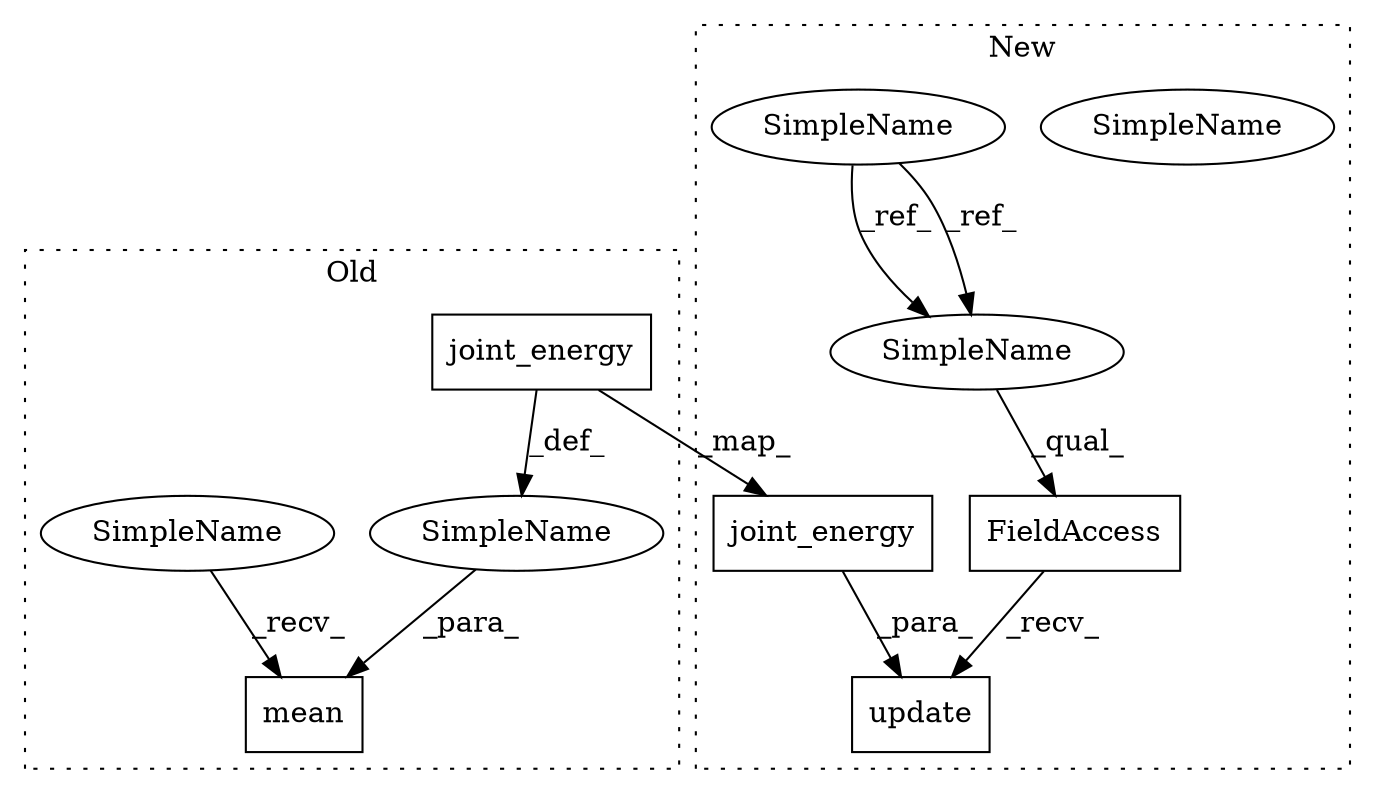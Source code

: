 digraph G {
subgraph cluster0 {
1 [label="joint_energy" a="32" s="2345,2384" l="13,1" shape="box"];
3 [label="SimpleName" a="42" s="" l="" shape="ellipse"];
4 [label="mean" a="32" s="2322,2385" l="5,1" shape="box"];
10 [label="SimpleName" a="42" s="2313" l="8" shape="ellipse"];
label = "Old";
style="dotted";
}
subgraph cluster1 {
2 [label="joint_energy" a="32" s="2340,2379" l="13,1" shape="box"];
5 [label="update" a="32" s="2431,2452" l="7,1" shape="box"];
6 [label="FieldAccess" a="22" s="2421" l="9" shape="box"];
7 [label="SimpleName" a="42" s="2421" l="4" shape="ellipse"];
8 [label="SimpleName" a="42" s="2087" l="4" shape="ellipse"];
9 [label="SimpleName" a="42" s="2421" l="4" shape="ellipse"];
label = "New";
style="dotted";
}
1 -> 3 [label="_def_"];
1 -> 2 [label="_map_"];
2 -> 5 [label="_para_"];
3 -> 4 [label="_para_"];
6 -> 5 [label="_recv_"];
8 -> 9 [label="_ref_"];
8 -> 9 [label="_ref_"];
9 -> 6 [label="_qual_"];
10 -> 4 [label="_recv_"];
}